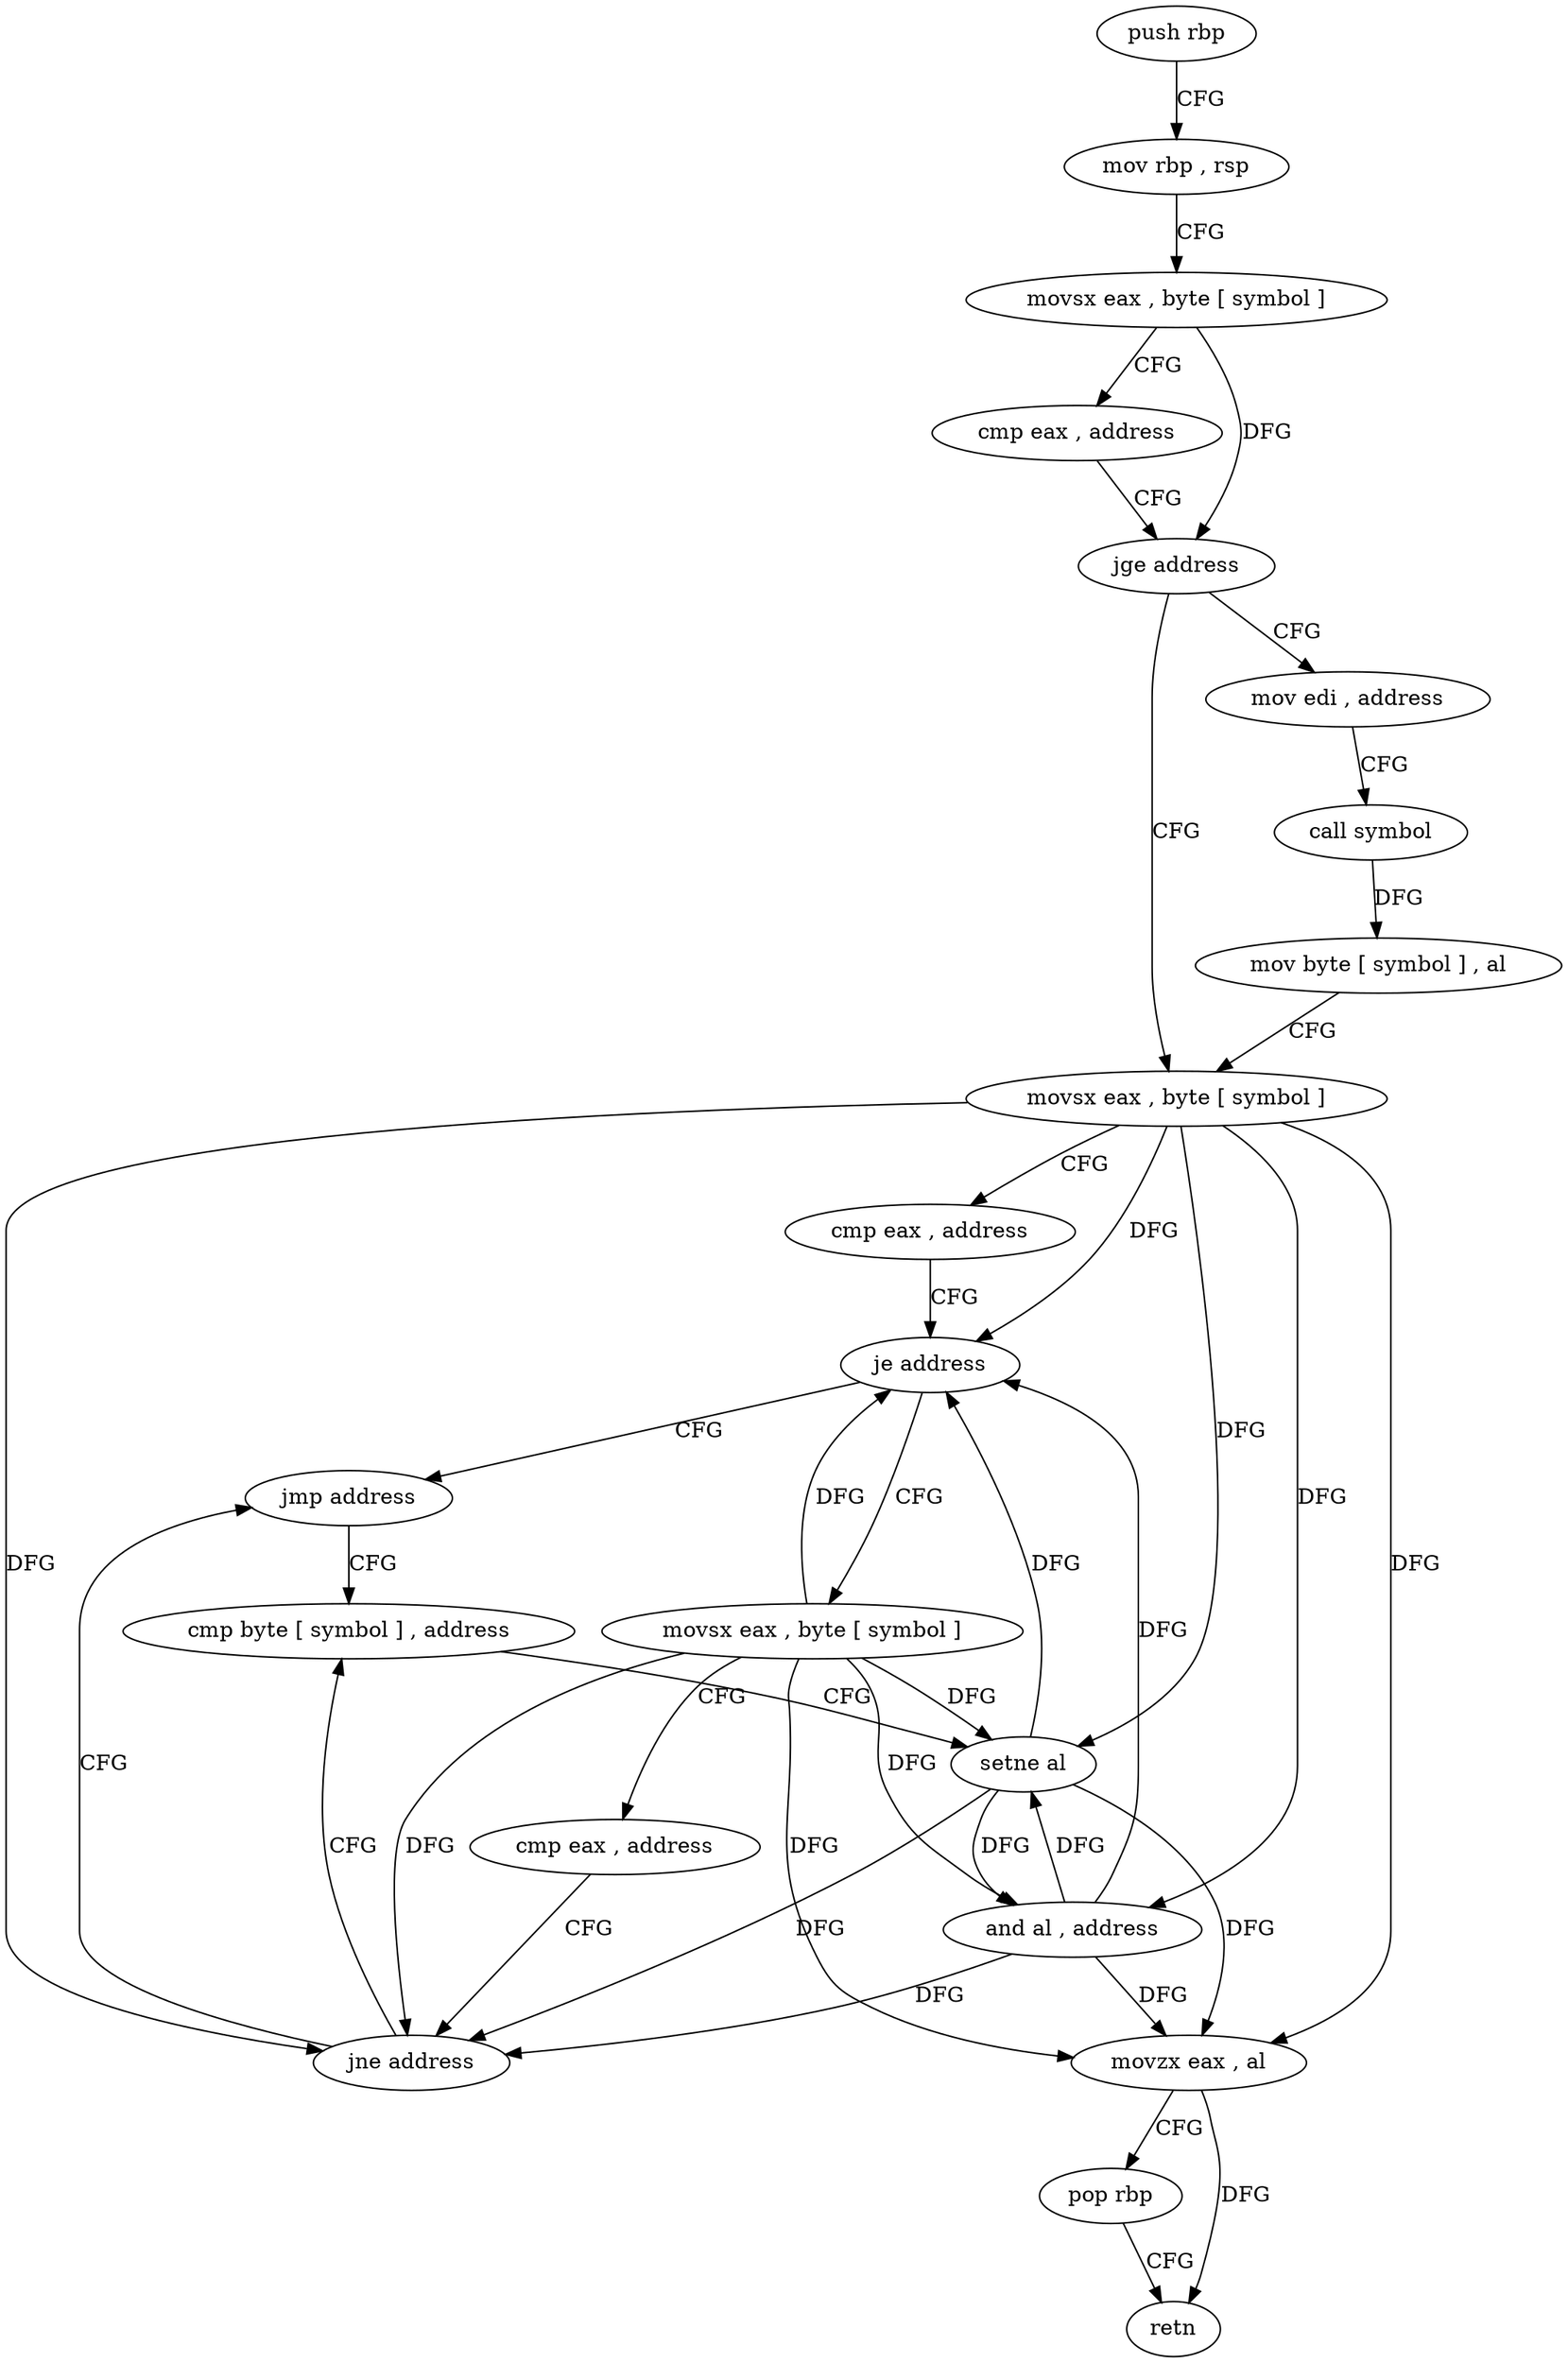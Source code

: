 digraph "func" {
"4226048" [label = "push rbp" ]
"4226049" [label = "mov rbp , rsp" ]
"4226052" [label = "movsx eax , byte [ symbol ]" ]
"4226060" [label = "cmp eax , address" ]
"4226063" [label = "jge address" ]
"4226086" [label = "movsx eax , byte [ symbol ]" ]
"4226069" [label = "mov edi , address" ]
"4226094" [label = "cmp eax , address" ]
"4226097" [label = "je address" ]
"4226120" [label = "jmp address" ]
"4226103" [label = "movsx eax , byte [ symbol ]" ]
"4226074" [label = "call symbol" ]
"4226079" [label = "mov byte [ symbol ] , al" ]
"4226125" [label = "cmp byte [ symbol ] , address" ]
"4226111" [label = "cmp eax , address" ]
"4226114" [label = "jne address" ]
"4226133" [label = "setne al" ]
"4226136" [label = "and al , address" ]
"4226138" [label = "movzx eax , al" ]
"4226141" [label = "pop rbp" ]
"4226142" [label = "retn" ]
"4226048" -> "4226049" [ label = "CFG" ]
"4226049" -> "4226052" [ label = "CFG" ]
"4226052" -> "4226060" [ label = "CFG" ]
"4226052" -> "4226063" [ label = "DFG" ]
"4226060" -> "4226063" [ label = "CFG" ]
"4226063" -> "4226086" [ label = "CFG" ]
"4226063" -> "4226069" [ label = "CFG" ]
"4226086" -> "4226094" [ label = "CFG" ]
"4226086" -> "4226097" [ label = "DFG" ]
"4226086" -> "4226114" [ label = "DFG" ]
"4226086" -> "4226133" [ label = "DFG" ]
"4226086" -> "4226136" [ label = "DFG" ]
"4226086" -> "4226138" [ label = "DFG" ]
"4226069" -> "4226074" [ label = "CFG" ]
"4226094" -> "4226097" [ label = "CFG" ]
"4226097" -> "4226120" [ label = "CFG" ]
"4226097" -> "4226103" [ label = "CFG" ]
"4226120" -> "4226125" [ label = "CFG" ]
"4226103" -> "4226111" [ label = "CFG" ]
"4226103" -> "4226097" [ label = "DFG" ]
"4226103" -> "4226114" [ label = "DFG" ]
"4226103" -> "4226133" [ label = "DFG" ]
"4226103" -> "4226136" [ label = "DFG" ]
"4226103" -> "4226138" [ label = "DFG" ]
"4226074" -> "4226079" [ label = "DFG" ]
"4226079" -> "4226086" [ label = "CFG" ]
"4226125" -> "4226133" [ label = "CFG" ]
"4226111" -> "4226114" [ label = "CFG" ]
"4226114" -> "4226125" [ label = "CFG" ]
"4226114" -> "4226120" [ label = "CFG" ]
"4226133" -> "4226136" [ label = "DFG" ]
"4226133" -> "4226097" [ label = "DFG" ]
"4226133" -> "4226114" [ label = "DFG" ]
"4226133" -> "4226138" [ label = "DFG" ]
"4226136" -> "4226138" [ label = "DFG" ]
"4226136" -> "4226097" [ label = "DFG" ]
"4226136" -> "4226114" [ label = "DFG" ]
"4226136" -> "4226133" [ label = "DFG" ]
"4226138" -> "4226141" [ label = "CFG" ]
"4226138" -> "4226142" [ label = "DFG" ]
"4226141" -> "4226142" [ label = "CFG" ]
}
